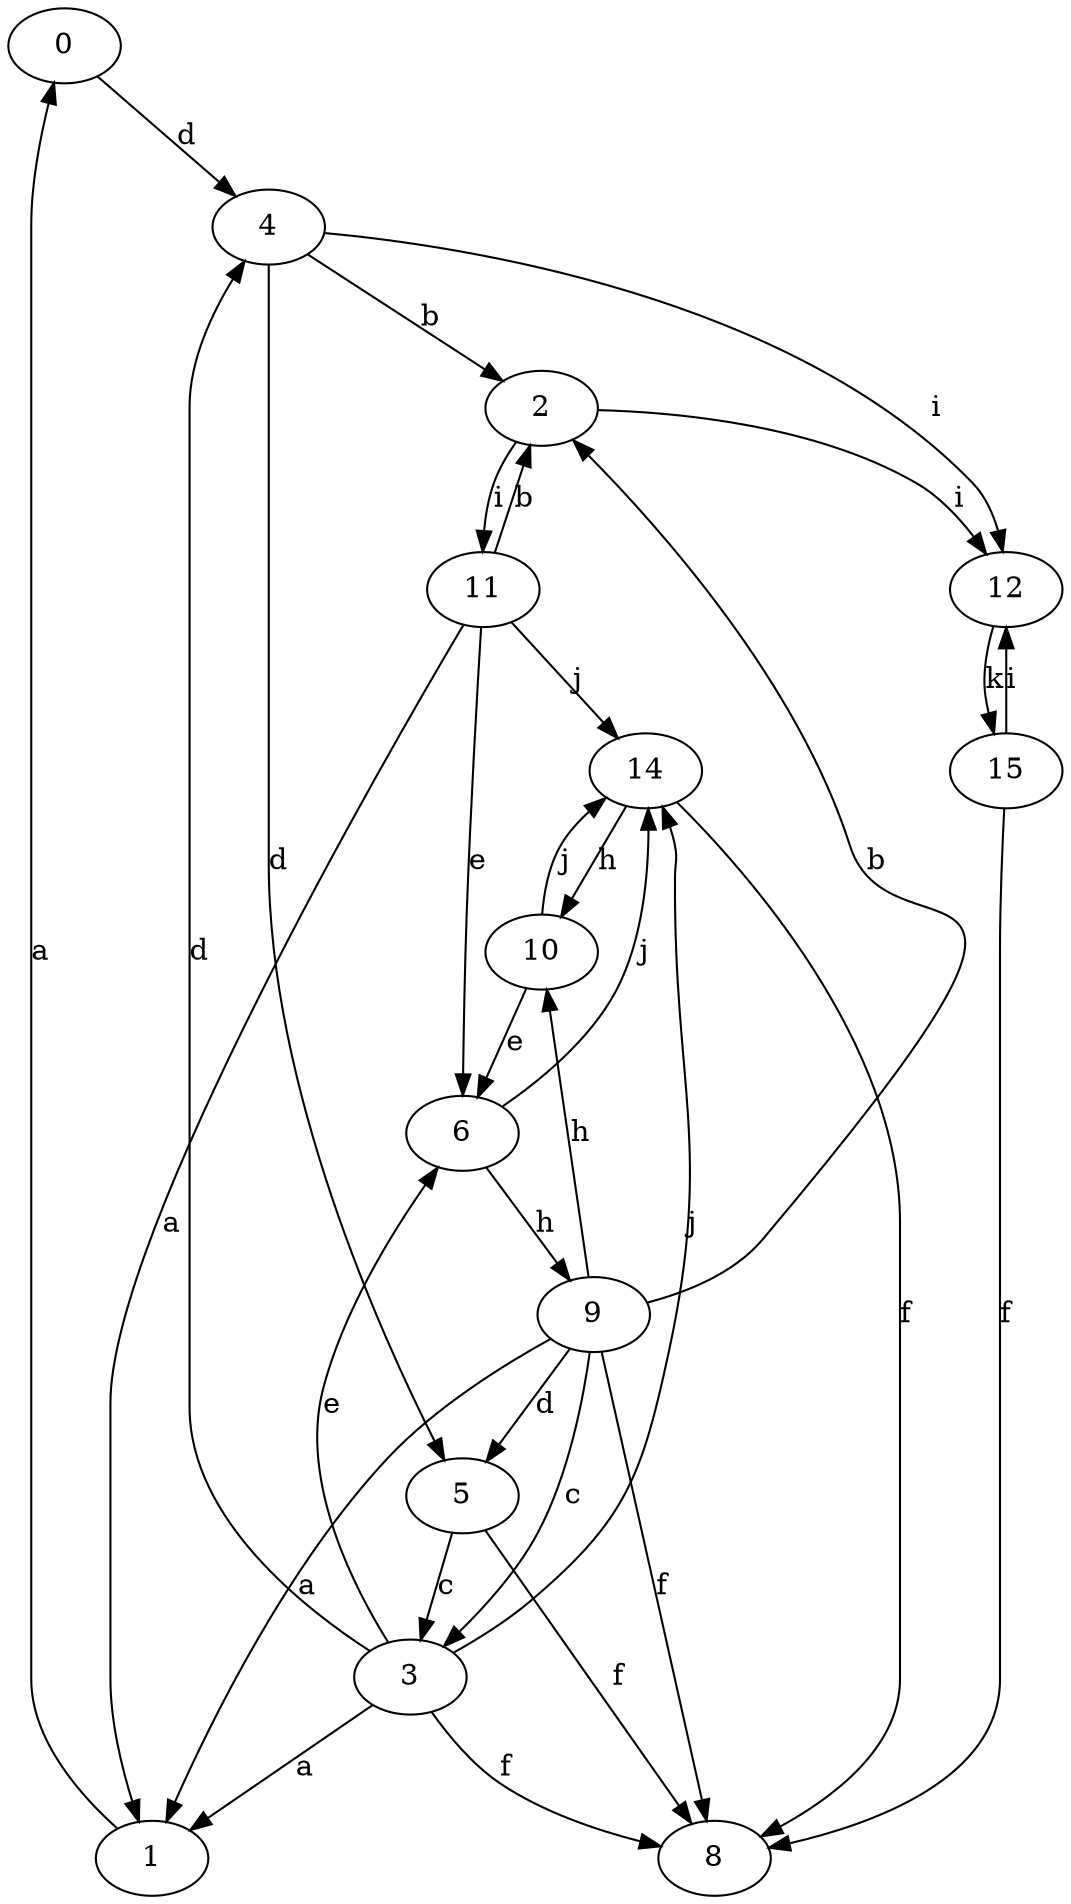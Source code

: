strict digraph  {
0;
1;
2;
3;
4;
5;
6;
8;
9;
10;
11;
12;
14;
15;
0 -> 4  [label=d];
1 -> 0  [label=a];
2 -> 11  [label=i];
2 -> 12  [label=i];
3 -> 1  [label=a];
3 -> 4  [label=d];
3 -> 6  [label=e];
3 -> 8  [label=f];
3 -> 14  [label=j];
4 -> 2  [label=b];
4 -> 5  [label=d];
4 -> 12  [label=i];
5 -> 3  [label=c];
5 -> 8  [label=f];
6 -> 9  [label=h];
6 -> 14  [label=j];
9 -> 1  [label=a];
9 -> 2  [label=b];
9 -> 3  [label=c];
9 -> 5  [label=d];
9 -> 8  [label=f];
9 -> 10  [label=h];
10 -> 6  [label=e];
10 -> 14  [label=j];
11 -> 1  [label=a];
11 -> 2  [label=b];
11 -> 6  [label=e];
11 -> 14  [label=j];
12 -> 15  [label=k];
14 -> 8  [label=f];
14 -> 10  [label=h];
15 -> 8  [label=f];
15 -> 12  [label=i];
}
